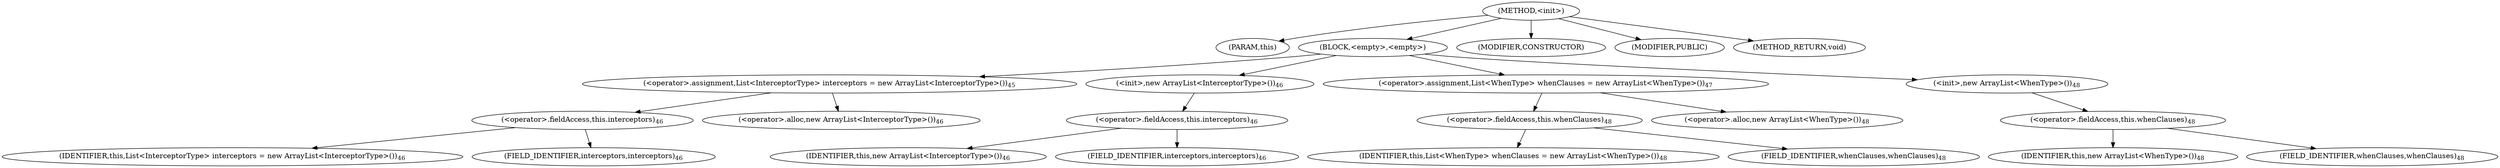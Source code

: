 digraph "&lt;init&gt;" {  
"301" [label = <(METHOD,&lt;init&gt;)> ]
"302" [label = <(PARAM,this)> ]
"303" [label = <(BLOCK,&lt;empty&gt;,&lt;empty&gt;)> ]
"304" [label = <(&lt;operator&gt;.assignment,List&lt;InterceptorType&gt; interceptors = new ArrayList&lt;InterceptorType&gt;())<SUB>45</SUB>> ]
"305" [label = <(&lt;operator&gt;.fieldAccess,this.interceptors)<SUB>46</SUB>> ]
"306" [label = <(IDENTIFIER,this,List&lt;InterceptorType&gt; interceptors = new ArrayList&lt;InterceptorType&gt;())<SUB>46</SUB>> ]
"307" [label = <(FIELD_IDENTIFIER,interceptors,interceptors)<SUB>46</SUB>> ]
"308" [label = <(&lt;operator&gt;.alloc,new ArrayList&lt;InterceptorType&gt;())<SUB>46</SUB>> ]
"309" [label = <(&lt;init&gt;,new ArrayList&lt;InterceptorType&gt;())<SUB>46</SUB>> ]
"310" [label = <(&lt;operator&gt;.fieldAccess,this.interceptors)<SUB>46</SUB>> ]
"311" [label = <(IDENTIFIER,this,new ArrayList&lt;InterceptorType&gt;())<SUB>46</SUB>> ]
"312" [label = <(FIELD_IDENTIFIER,interceptors,interceptors)<SUB>46</SUB>> ]
"313" [label = <(&lt;operator&gt;.assignment,List&lt;WhenType&gt; whenClauses = new ArrayList&lt;WhenType&gt;())<SUB>47</SUB>> ]
"314" [label = <(&lt;operator&gt;.fieldAccess,this.whenClauses)<SUB>48</SUB>> ]
"315" [label = <(IDENTIFIER,this,List&lt;WhenType&gt; whenClauses = new ArrayList&lt;WhenType&gt;())<SUB>48</SUB>> ]
"316" [label = <(FIELD_IDENTIFIER,whenClauses,whenClauses)<SUB>48</SUB>> ]
"317" [label = <(&lt;operator&gt;.alloc,new ArrayList&lt;WhenType&gt;())<SUB>48</SUB>> ]
"318" [label = <(&lt;init&gt;,new ArrayList&lt;WhenType&gt;())<SUB>48</SUB>> ]
"319" [label = <(&lt;operator&gt;.fieldAccess,this.whenClauses)<SUB>48</SUB>> ]
"320" [label = <(IDENTIFIER,this,new ArrayList&lt;WhenType&gt;())<SUB>48</SUB>> ]
"321" [label = <(FIELD_IDENTIFIER,whenClauses,whenClauses)<SUB>48</SUB>> ]
"322" [label = <(MODIFIER,CONSTRUCTOR)> ]
"323" [label = <(MODIFIER,PUBLIC)> ]
"324" [label = <(METHOD_RETURN,void)> ]
  "301" -> "302" 
  "301" -> "303" 
  "301" -> "322" 
  "301" -> "323" 
  "301" -> "324" 
  "303" -> "304" 
  "303" -> "309" 
  "303" -> "313" 
  "303" -> "318" 
  "304" -> "305" 
  "304" -> "308" 
  "305" -> "306" 
  "305" -> "307" 
  "309" -> "310" 
  "310" -> "311" 
  "310" -> "312" 
  "313" -> "314" 
  "313" -> "317" 
  "314" -> "315" 
  "314" -> "316" 
  "318" -> "319" 
  "319" -> "320" 
  "319" -> "321" 
}
